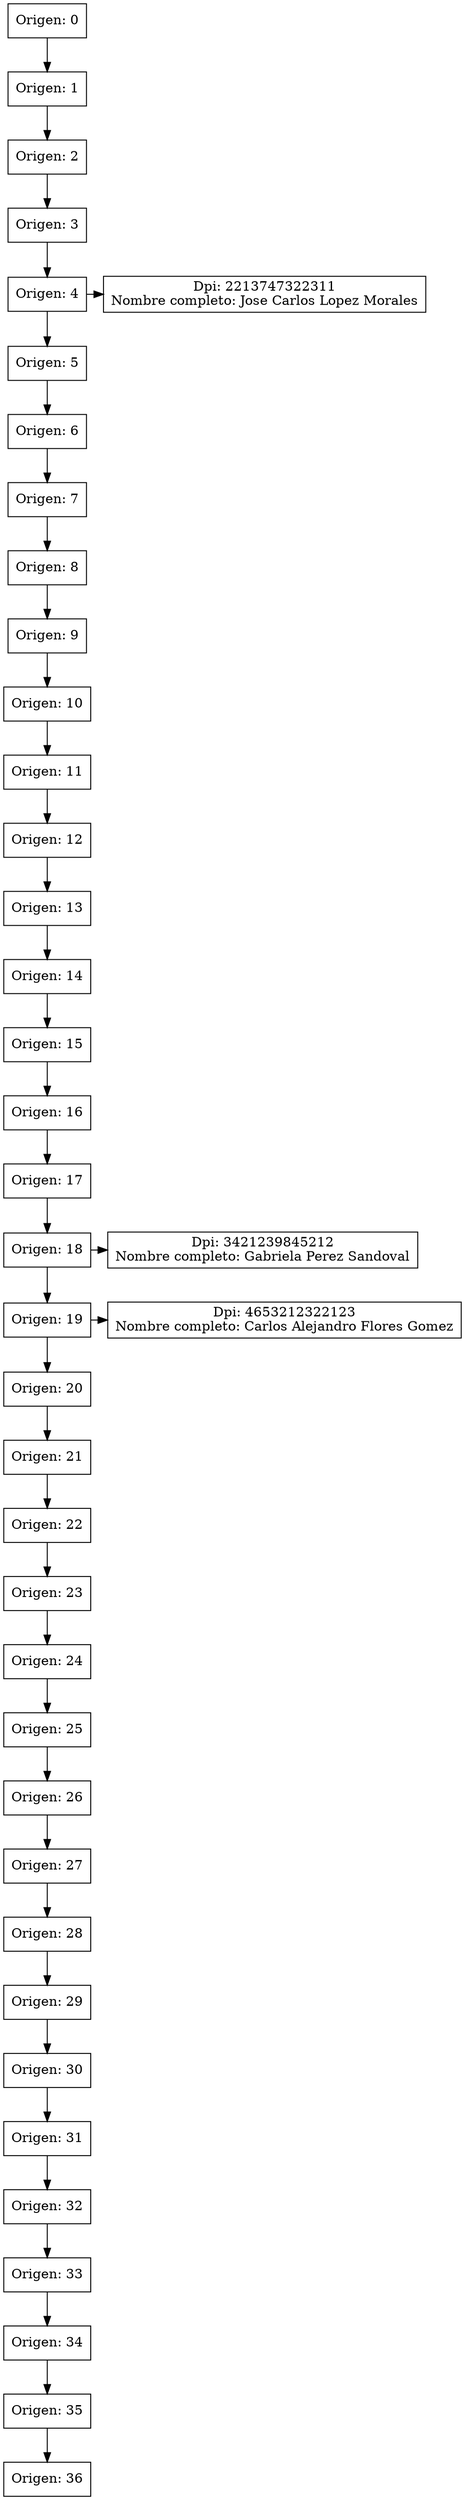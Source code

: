 digraph TablaHash{
 node[shape = box]
0 [ label = "Origen: 0" ]
0 -> 1
1 [ label = "Origen: 1" ]
1 -> 2
2 [ label = "Origen: 2" ]
2 -> 3
3 [ label = "Origen: 3" ]
3 -> 4
4 [ label = "Origen: 4" ]
4 -> "2213747322311"
"2213747322311" [shape = box label = "Dpi: 2213747322311
Nombre completo: Jose Carlos Lopez Morales"]
{rank = same; 4; "2213747322311"; }
4 -> 5
5 [ label = "Origen: 5" ]
5 -> 6
6 [ label = "Origen: 6" ]
6 -> 7
7 [ label = "Origen: 7" ]
7 -> 8
8 [ label = "Origen: 8" ]
8 -> 9
9 [ label = "Origen: 9" ]
9 -> 10
10 [ label = "Origen: 10" ]
10 -> 11
11 [ label = "Origen: 11" ]
11 -> 12
12 [ label = "Origen: 12" ]
12 -> 13
13 [ label = "Origen: 13" ]
13 -> 14
14 [ label = "Origen: 14" ]
14 -> 15
15 [ label = "Origen: 15" ]
15 -> 16
16 [ label = "Origen: 16" ]
16 -> 17
17 [ label = "Origen: 17" ]
17 -> 18
18 [ label = "Origen: 18" ]
18 -> "3421239845212"
"3421239845212" [shape = box label = "Dpi: 3421239845212
Nombre completo: Gabriela Perez Sandoval"]
{rank = same; 18; "3421239845212"; }
18 -> 19
19 [ label = "Origen: 19" ]
19 -> "4653212322123"
"4653212322123" [shape = box label = "Dpi: 4653212322123
Nombre completo: Carlos Alejandro Flores Gomez"]
{rank = same; 19; "4653212322123"; }
19 -> 20
20 [ label = "Origen: 20" ]
20 -> 21
21 [ label = "Origen: 21" ]
21 -> 22
22 [ label = "Origen: 22" ]
22 -> 23
23 [ label = "Origen: 23" ]
23 -> 24
24 [ label = "Origen: 24" ]
24 -> 25
25 [ label = "Origen: 25" ]
25 -> 26
26 [ label = "Origen: 26" ]
26 -> 27
27 [ label = "Origen: 27" ]
27 -> 28
28 [ label = "Origen: 28" ]
28 -> 29
29 [ label = "Origen: 29" ]
29 -> 30
30 [ label = "Origen: 30" ]
30 -> 31
31 [ label = "Origen: 31" ]
31 -> 32
32 [ label = "Origen: 32" ]
32 -> 33
33 [ label = "Origen: 33" ]
33 -> 34
34 [ label = "Origen: 34" ]
34 -> 35
35 [ label = "Origen: 35" ]
35 -> 36
36 [ label = "Origen: 36" ]
}